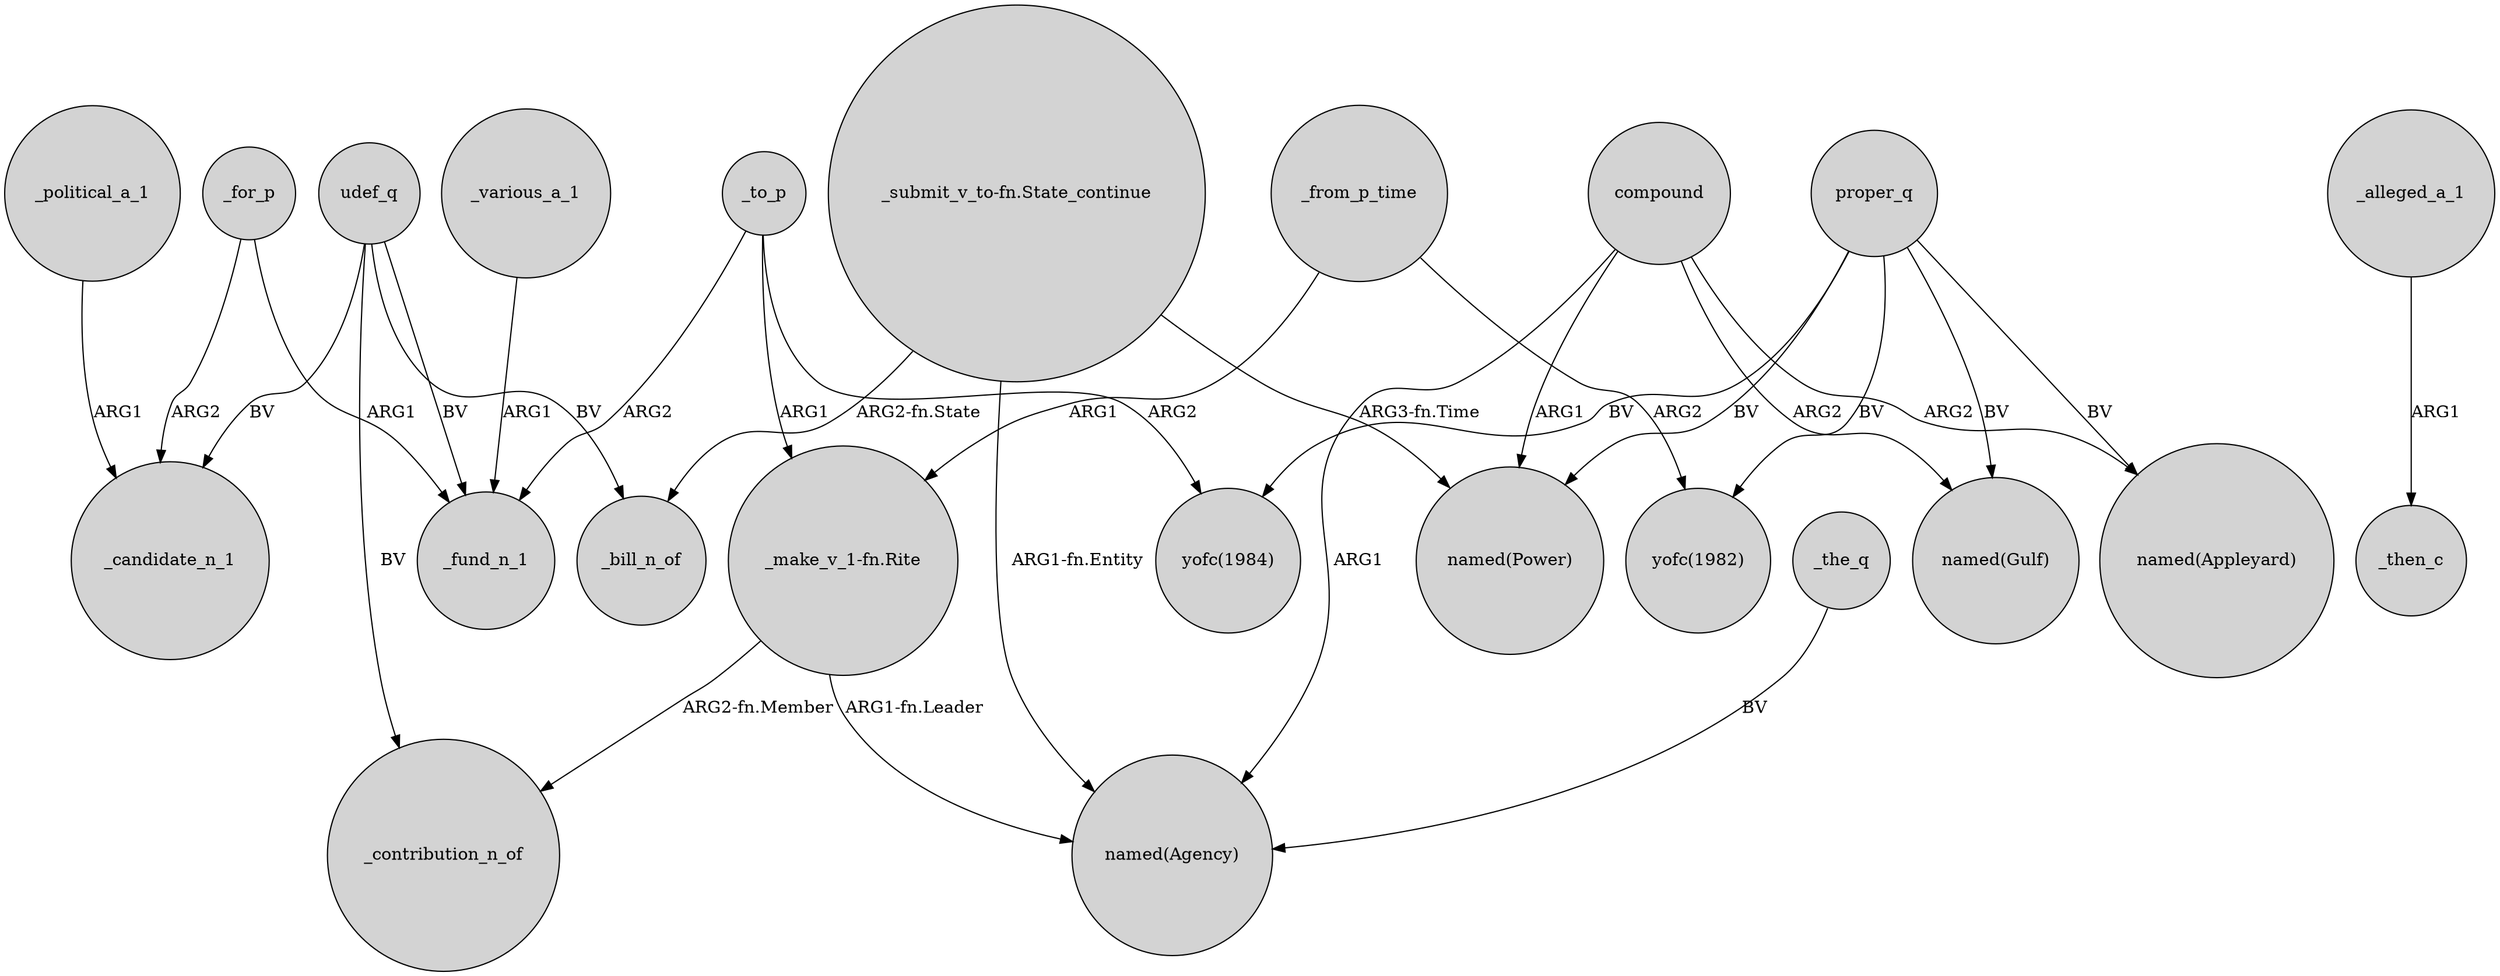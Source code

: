 digraph {
	node [shape=circle style=filled]
	_political_a_1 -> _candidate_n_1 [label=ARG1]
	_the_q -> "named(Agency)" [label=BV]
	_to_p -> _fund_n_1 [label=ARG2]
	_various_a_1 -> _fund_n_1 [label=ARG1]
	udef_q -> _fund_n_1 [label=BV]
	"_submit_v_to-fn.State_continue" -> "named(Agency)" [label="ARG1-fn.Entity"]
	udef_q -> _bill_n_of [label=BV]
	"_make_v_1-fn.Rite" -> _contribution_n_of [label="ARG2-fn.Member"]
	compound -> "named(Power)" [label=ARG1]
	proper_q -> "yofc(1982)" [label=BV]
	"_submit_v_to-fn.State_continue" -> "named(Power)" [label="ARG3-fn.Time"]
	"_make_v_1-fn.Rite" -> "named(Agency)" [label="ARG1-fn.Leader"]
	proper_q -> "named(Gulf)" [label=BV]
	_from_p_time -> "_make_v_1-fn.Rite" [label=ARG1]
	proper_q -> "named(Appleyard)" [label=BV]
	_for_p -> _fund_n_1 [label=ARG1]
	_to_p -> "yofc(1984)" [label=ARG2]
	compound -> "named(Agency)" [label=ARG1]
	udef_q -> _contribution_n_of [label=BV]
	proper_q -> "named(Power)" [label=BV]
	udef_q -> _candidate_n_1 [label=BV]
	_for_p -> _candidate_n_1 [label=ARG2]
	_alleged_a_1 -> _then_c [label=ARG1]
	"_submit_v_to-fn.State_continue" -> _bill_n_of [label="ARG2-fn.State"]
	_to_p -> "_make_v_1-fn.Rite" [label=ARG1]
	compound -> "named(Appleyard)" [label=ARG2]
	compound -> "named(Gulf)" [label=ARG2]
	_from_p_time -> "yofc(1982)" [label=ARG2]
	proper_q -> "yofc(1984)" [label=BV]
}
